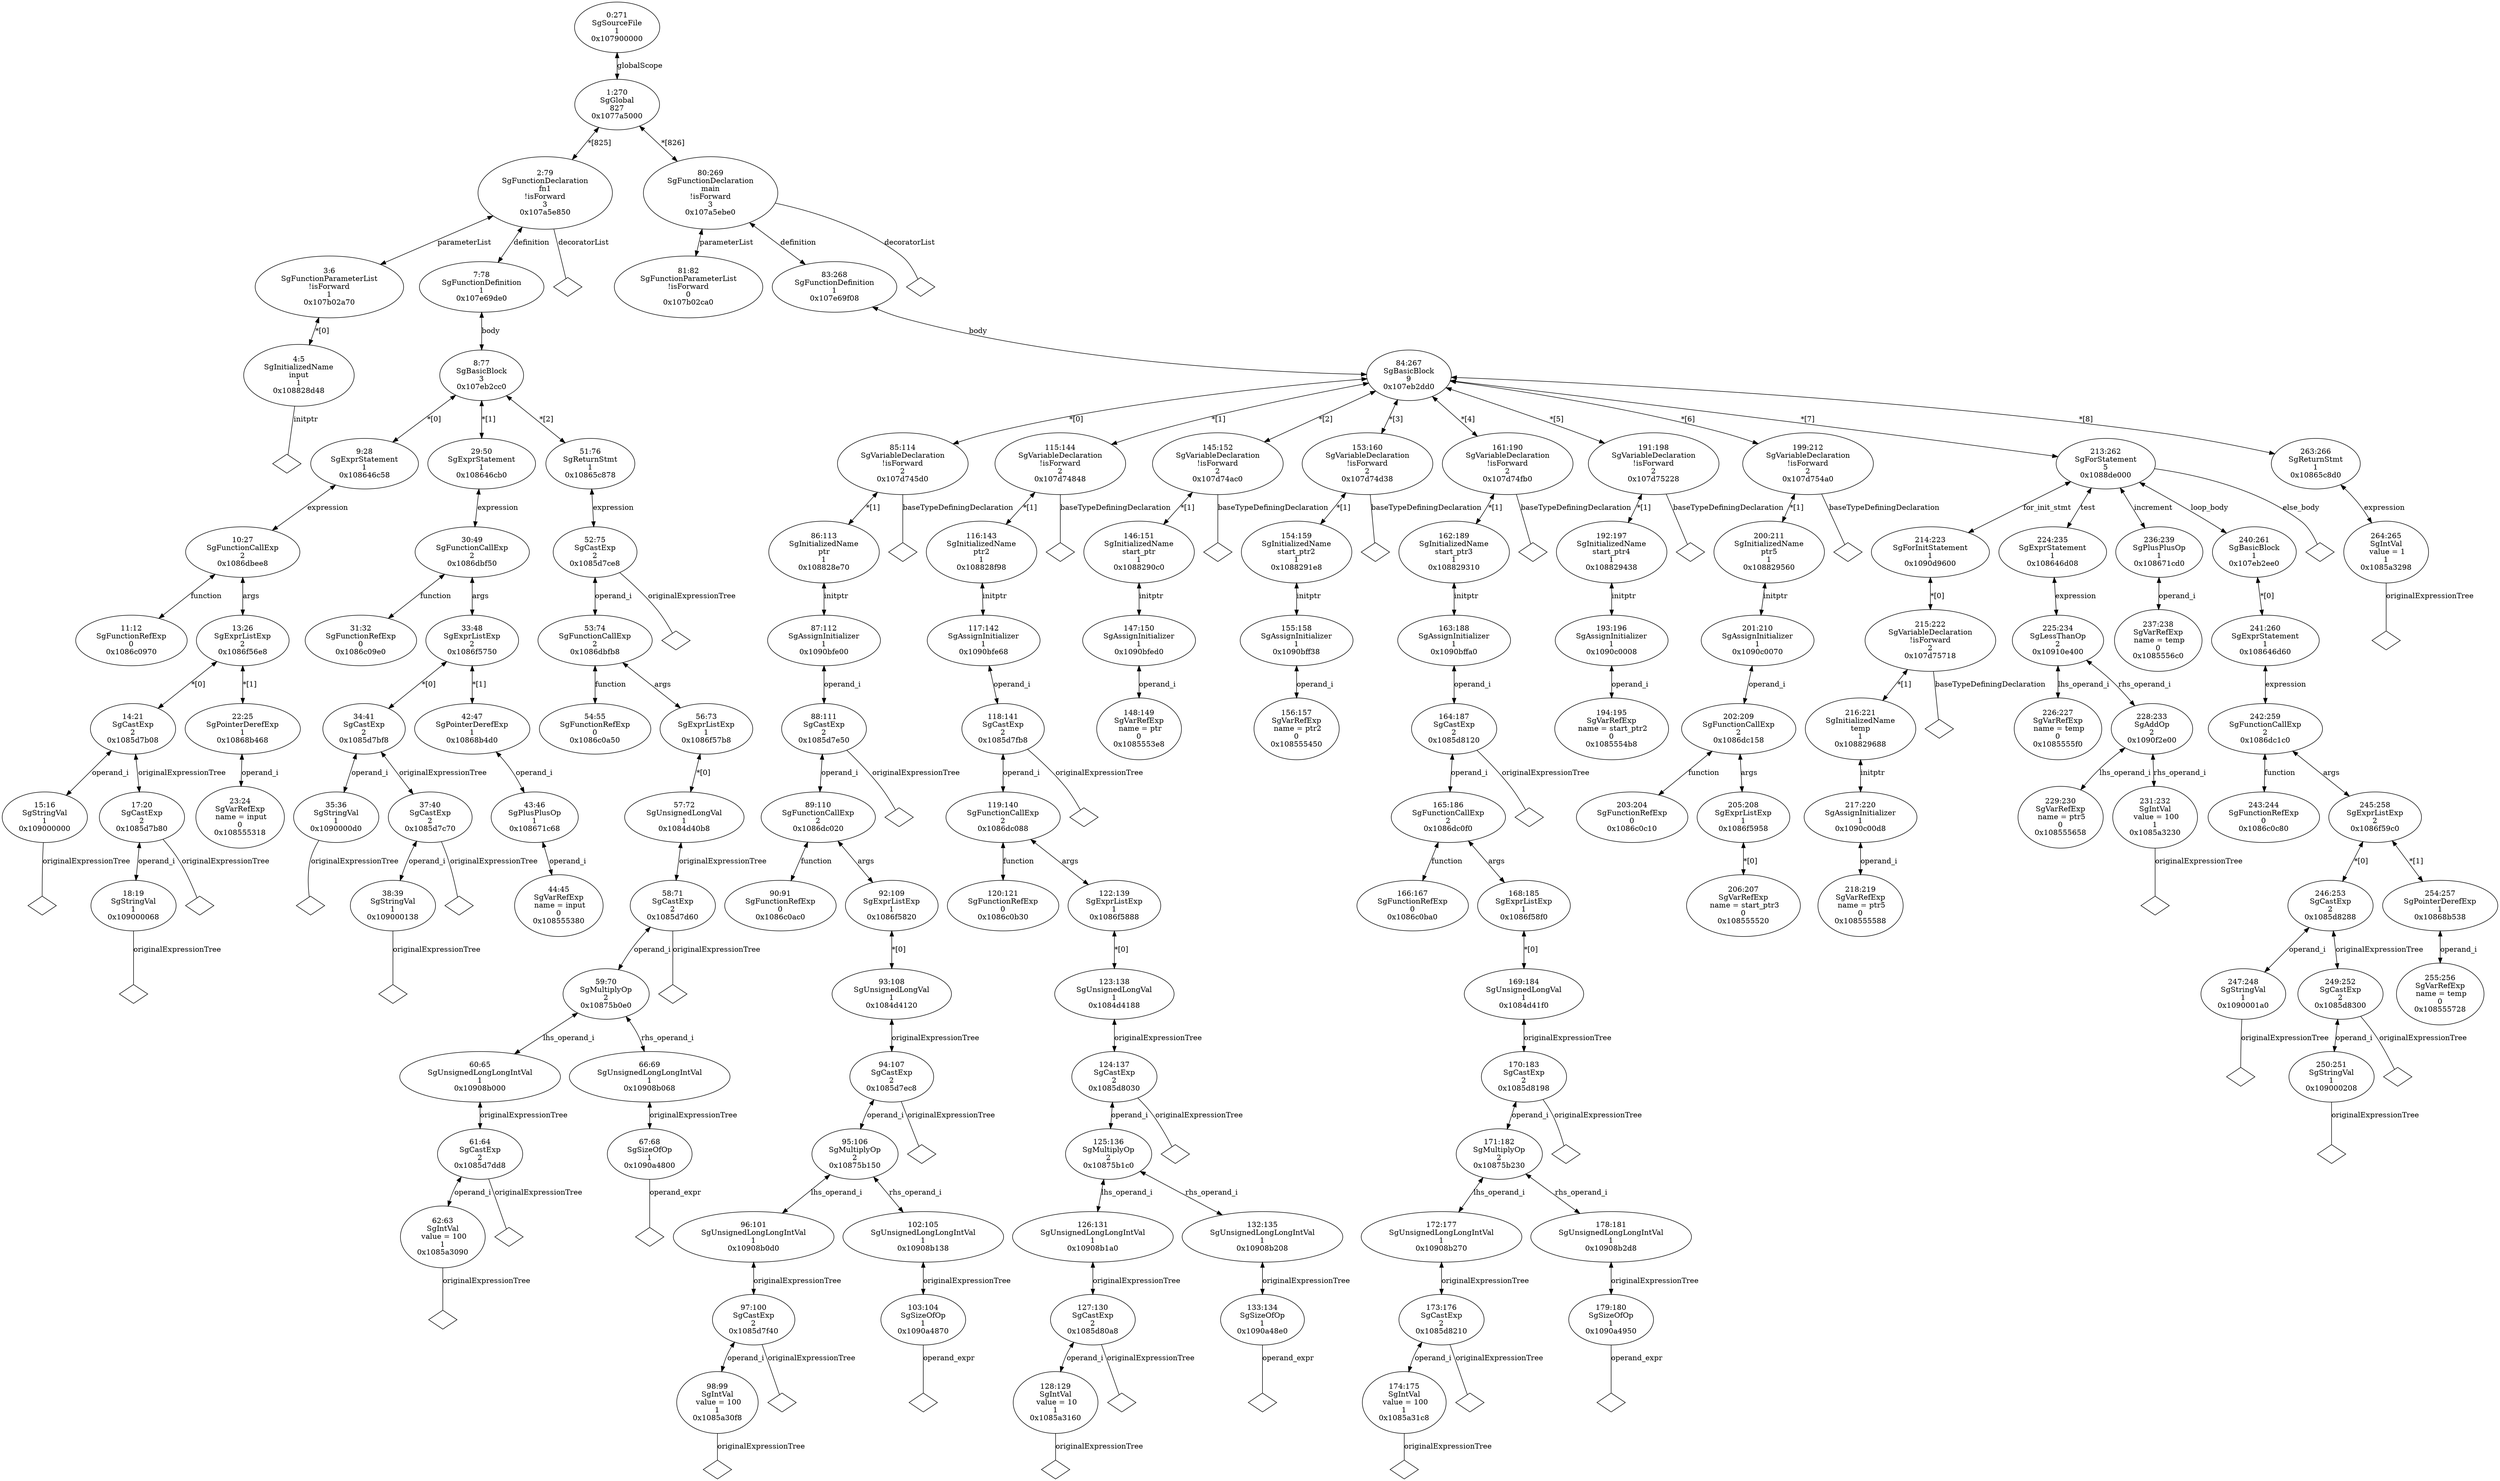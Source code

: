 digraph "G./pointer_example9_out.c.dot" {
"0x108828d48"[label="4:5\nSgInitializedName\ninput\n1\n0x108828d48\n" ];
"0x108828d48" -> "0x108828d48__initptr__null"[label="initptr" dir=none ];
"0x108828d48__initptr__null"[label="" shape=diamond ];
"0x107b02a70"[label="3:6\nSgFunctionParameterList\n!isForward\n1\n0x107b02a70\n" ];
"0x107b02a70" -> "0x108828d48"[label="*[0]" dir=both ];
"0x1086c0970"[label="11:12\nSgFunctionRefExp\n0\n0x1086c0970\n" ];
"0x109000000"[label="15:16\nSgStringVal\n1\n0x109000000\n" ];
"0x109000000" -> "0x109000000__originalExpressionTree__null"[label="originalExpressionTree" dir=none ];
"0x109000000__originalExpressionTree__null"[label="" shape=diamond ];
"0x109000068"[label="18:19\nSgStringVal\n1\n0x109000068\n" ];
"0x109000068" -> "0x109000068__originalExpressionTree__null"[label="originalExpressionTree" dir=none ];
"0x109000068__originalExpressionTree__null"[label="" shape=diamond ];
"0x1085d7b80"[label="17:20\nSgCastExp\n2\n0x1085d7b80\n" ];
"0x1085d7b80" -> "0x109000068"[label="operand_i" dir=both ];
"0x1085d7b80" -> "0x1085d7b80__originalExpressionTree__null"[label="originalExpressionTree" dir=none ];
"0x1085d7b80__originalExpressionTree__null"[label="" shape=diamond ];
"0x1085d7b08"[label="14:21\nSgCastExp\n2\n0x1085d7b08\n" ];
"0x1085d7b08" -> "0x109000000"[label="operand_i" dir=both ];
"0x1085d7b08" -> "0x1085d7b80"[label="originalExpressionTree" dir=both ];
"0x108555318"[label="23:24\nSgVarRefExp\n name = input\n0\n0x108555318\n" ];
"0x10868b468"[label="22:25\nSgPointerDerefExp\n1\n0x10868b468\n" ];
"0x10868b468" -> "0x108555318"[label="operand_i" dir=both ];
"0x1086f56e8"[label="13:26\nSgExprListExp\n2\n0x1086f56e8\n" ];
"0x1086f56e8" -> "0x1085d7b08"[label="*[0]" dir=both ];
"0x1086f56e8" -> "0x10868b468"[label="*[1]" dir=both ];
"0x1086dbee8"[label="10:27\nSgFunctionCallExp\n2\n0x1086dbee8\n" ];
"0x1086dbee8" -> "0x1086c0970"[label="function" dir=both ];
"0x1086dbee8" -> "0x1086f56e8"[label="args" dir=both ];
"0x108646c58"[label="9:28\nSgExprStatement\n1\n0x108646c58\n" ];
"0x108646c58" -> "0x1086dbee8"[label="expression" dir=both ];
"0x1086c09e0"[label="31:32\nSgFunctionRefExp\n0\n0x1086c09e0\n" ];
"0x1090000d0"[label="35:36\nSgStringVal\n1\n0x1090000d0\n" ];
"0x1090000d0" -> "0x1090000d0__originalExpressionTree__null"[label="originalExpressionTree" dir=none ];
"0x1090000d0__originalExpressionTree__null"[label="" shape=diamond ];
"0x109000138"[label="38:39\nSgStringVal\n1\n0x109000138\n" ];
"0x109000138" -> "0x109000138__originalExpressionTree__null"[label="originalExpressionTree" dir=none ];
"0x109000138__originalExpressionTree__null"[label="" shape=diamond ];
"0x1085d7c70"[label="37:40\nSgCastExp\n2\n0x1085d7c70\n" ];
"0x1085d7c70" -> "0x109000138"[label="operand_i" dir=both ];
"0x1085d7c70" -> "0x1085d7c70__originalExpressionTree__null"[label="originalExpressionTree" dir=none ];
"0x1085d7c70__originalExpressionTree__null"[label="" shape=diamond ];
"0x1085d7bf8"[label="34:41\nSgCastExp\n2\n0x1085d7bf8\n" ];
"0x1085d7bf8" -> "0x1090000d0"[label="operand_i" dir=both ];
"0x1085d7bf8" -> "0x1085d7c70"[label="originalExpressionTree" dir=both ];
"0x108555380"[label="44:45\nSgVarRefExp\n name = input\n0\n0x108555380\n" ];
"0x108671c68"[label="43:46\nSgPlusPlusOp\n1\n0x108671c68\n" ];
"0x108671c68" -> "0x108555380"[label="operand_i" dir=both ];
"0x10868b4d0"[label="42:47\nSgPointerDerefExp\n1\n0x10868b4d0\n" ];
"0x10868b4d0" -> "0x108671c68"[label="operand_i" dir=both ];
"0x1086f5750"[label="33:48\nSgExprListExp\n2\n0x1086f5750\n" ];
"0x1086f5750" -> "0x1085d7bf8"[label="*[0]" dir=both ];
"0x1086f5750" -> "0x10868b4d0"[label="*[1]" dir=both ];
"0x1086dbf50"[label="30:49\nSgFunctionCallExp\n2\n0x1086dbf50\n" ];
"0x1086dbf50" -> "0x1086c09e0"[label="function" dir=both ];
"0x1086dbf50" -> "0x1086f5750"[label="args" dir=both ];
"0x108646cb0"[label="29:50\nSgExprStatement\n1\n0x108646cb0\n" ];
"0x108646cb0" -> "0x1086dbf50"[label="expression" dir=both ];
"0x1086c0a50"[label="54:55\nSgFunctionRefExp\n0\n0x1086c0a50\n" ];
"0x1085a3090"[label="62:63\nSgIntVal\n value = 100\n1\n0x1085a3090\n" ];
"0x1085a3090" -> "0x1085a3090__originalExpressionTree__null"[label="originalExpressionTree" dir=none ];
"0x1085a3090__originalExpressionTree__null"[label="" shape=diamond ];
"0x1085d7dd8"[label="61:64\nSgCastExp\n2\n0x1085d7dd8\n" ];
"0x1085d7dd8" -> "0x1085a3090"[label="operand_i" dir=both ];
"0x1085d7dd8" -> "0x1085d7dd8__originalExpressionTree__null"[label="originalExpressionTree" dir=none ];
"0x1085d7dd8__originalExpressionTree__null"[label="" shape=diamond ];
"0x10908b000"[label="60:65\nSgUnsignedLongLongIntVal\n1\n0x10908b000\n" ];
"0x10908b000" -> "0x1085d7dd8"[label="originalExpressionTree" dir=both ];
"0x1090a4800"[label="67:68\nSgSizeOfOp\n1\n0x1090a4800\n" ];
"0x1090a4800" -> "0x1090a4800__operand_expr__null"[label="operand_expr" dir=none ];
"0x1090a4800__operand_expr__null"[label="" shape=diamond ];
"0x10908b068"[label="66:69\nSgUnsignedLongLongIntVal\n1\n0x10908b068\n" ];
"0x10908b068" -> "0x1090a4800"[label="originalExpressionTree" dir=both ];
"0x10875b0e0"[label="59:70\nSgMultiplyOp\n2\n0x10875b0e0\n" ];
"0x10875b0e0" -> "0x10908b000"[label="lhs_operand_i" dir=both ];
"0x10875b0e0" -> "0x10908b068"[label="rhs_operand_i" dir=both ];
"0x1085d7d60"[label="58:71\nSgCastExp\n2\n0x1085d7d60\n" ];
"0x1085d7d60" -> "0x10875b0e0"[label="operand_i" dir=both ];
"0x1085d7d60" -> "0x1085d7d60__originalExpressionTree__null"[label="originalExpressionTree" dir=none ];
"0x1085d7d60__originalExpressionTree__null"[label="" shape=diamond ];
"0x1084d40b8"[label="57:72\nSgUnsignedLongVal\n1\n0x1084d40b8\n" ];
"0x1084d40b8" -> "0x1085d7d60"[label="originalExpressionTree" dir=both ];
"0x1086f57b8"[label="56:73\nSgExprListExp\n1\n0x1086f57b8\n" ];
"0x1086f57b8" -> "0x1084d40b8"[label="*[0]" dir=both ];
"0x1086dbfb8"[label="53:74\nSgFunctionCallExp\n2\n0x1086dbfb8\n" ];
"0x1086dbfb8" -> "0x1086c0a50"[label="function" dir=both ];
"0x1086dbfb8" -> "0x1086f57b8"[label="args" dir=both ];
"0x1085d7ce8"[label="52:75\nSgCastExp\n2\n0x1085d7ce8\n" ];
"0x1085d7ce8" -> "0x1086dbfb8"[label="operand_i" dir=both ];
"0x1085d7ce8" -> "0x1085d7ce8__originalExpressionTree__null"[label="originalExpressionTree" dir=none ];
"0x1085d7ce8__originalExpressionTree__null"[label="" shape=diamond ];
"0x10865c878"[label="51:76\nSgReturnStmt\n1\n0x10865c878\n" ];
"0x10865c878" -> "0x1085d7ce8"[label="expression" dir=both ];
"0x107eb2cc0"[label="8:77\nSgBasicBlock\n3\n0x107eb2cc0\n" ];
"0x107eb2cc0" -> "0x108646c58"[label="*[0]" dir=both ];
"0x107eb2cc0" -> "0x108646cb0"[label="*[1]" dir=both ];
"0x107eb2cc0" -> "0x10865c878"[label="*[2]" dir=both ];
"0x107e69de0"[label="7:78\nSgFunctionDefinition\n1\n0x107e69de0\n" ];
"0x107e69de0" -> "0x107eb2cc0"[label="body" dir=both ];
"0x107a5e850"[label="2:79\nSgFunctionDeclaration\nfn1\n!isForward\n3\n0x107a5e850\n" ];
"0x107a5e850" -> "0x107b02a70"[label="parameterList" dir=both ];
"0x107a5e850" -> "0x107a5e850__decoratorList__null"[label="decoratorList" dir=none ];
"0x107a5e850__decoratorList__null"[label="" shape=diamond ];
"0x107a5e850" -> "0x107e69de0"[label="definition" dir=both ];
"0x107b02ca0"[label="81:82\nSgFunctionParameterList\n!isForward\n0\n0x107b02ca0\n" ];
"0x1086c0ac0"[label="90:91\nSgFunctionRefExp\n0\n0x1086c0ac0\n" ];
"0x1085a30f8"[label="98:99\nSgIntVal\n value = 100\n1\n0x1085a30f8\n" ];
"0x1085a30f8" -> "0x1085a30f8__originalExpressionTree__null"[label="originalExpressionTree" dir=none ];
"0x1085a30f8__originalExpressionTree__null"[label="" shape=diamond ];
"0x1085d7f40"[label="97:100\nSgCastExp\n2\n0x1085d7f40\n" ];
"0x1085d7f40" -> "0x1085a30f8"[label="operand_i" dir=both ];
"0x1085d7f40" -> "0x1085d7f40__originalExpressionTree__null"[label="originalExpressionTree" dir=none ];
"0x1085d7f40__originalExpressionTree__null"[label="" shape=diamond ];
"0x10908b0d0"[label="96:101\nSgUnsignedLongLongIntVal\n1\n0x10908b0d0\n" ];
"0x10908b0d0" -> "0x1085d7f40"[label="originalExpressionTree" dir=both ];
"0x1090a4870"[label="103:104\nSgSizeOfOp\n1\n0x1090a4870\n" ];
"0x1090a4870" -> "0x1090a4870__operand_expr__null"[label="operand_expr" dir=none ];
"0x1090a4870__operand_expr__null"[label="" shape=diamond ];
"0x10908b138"[label="102:105\nSgUnsignedLongLongIntVal\n1\n0x10908b138\n" ];
"0x10908b138" -> "0x1090a4870"[label="originalExpressionTree" dir=both ];
"0x10875b150"[label="95:106\nSgMultiplyOp\n2\n0x10875b150\n" ];
"0x10875b150" -> "0x10908b0d0"[label="lhs_operand_i" dir=both ];
"0x10875b150" -> "0x10908b138"[label="rhs_operand_i" dir=both ];
"0x1085d7ec8"[label="94:107\nSgCastExp\n2\n0x1085d7ec8\n" ];
"0x1085d7ec8" -> "0x10875b150"[label="operand_i" dir=both ];
"0x1085d7ec8" -> "0x1085d7ec8__originalExpressionTree__null"[label="originalExpressionTree" dir=none ];
"0x1085d7ec8__originalExpressionTree__null"[label="" shape=diamond ];
"0x1084d4120"[label="93:108\nSgUnsignedLongVal\n1\n0x1084d4120\n" ];
"0x1084d4120" -> "0x1085d7ec8"[label="originalExpressionTree" dir=both ];
"0x1086f5820"[label="92:109\nSgExprListExp\n1\n0x1086f5820\n" ];
"0x1086f5820" -> "0x1084d4120"[label="*[0]" dir=both ];
"0x1086dc020"[label="89:110\nSgFunctionCallExp\n2\n0x1086dc020\n" ];
"0x1086dc020" -> "0x1086c0ac0"[label="function" dir=both ];
"0x1086dc020" -> "0x1086f5820"[label="args" dir=both ];
"0x1085d7e50"[label="88:111\nSgCastExp\n2\n0x1085d7e50\n" ];
"0x1085d7e50" -> "0x1086dc020"[label="operand_i" dir=both ];
"0x1085d7e50" -> "0x1085d7e50__originalExpressionTree__null"[label="originalExpressionTree" dir=none ];
"0x1085d7e50__originalExpressionTree__null"[label="" shape=diamond ];
"0x1090bfe00"[label="87:112\nSgAssignInitializer\n1\n0x1090bfe00\n" ];
"0x1090bfe00" -> "0x1085d7e50"[label="operand_i" dir=both ];
"0x108828e70"[label="86:113\nSgInitializedName\nptr\n1\n0x108828e70\n" ];
"0x108828e70" -> "0x1090bfe00"[label="initptr" dir=both ];
"0x107d745d0"[label="85:114\nSgVariableDeclaration\n!isForward\n2\n0x107d745d0\n" ];
"0x107d745d0" -> "0x107d745d0__baseTypeDefiningDeclaration__null"[label="baseTypeDefiningDeclaration" dir=none ];
"0x107d745d0__baseTypeDefiningDeclaration__null"[label="" shape=diamond ];
"0x107d745d0" -> "0x108828e70"[label="*[1]" dir=both ];
"0x1086c0b30"[label="120:121\nSgFunctionRefExp\n0\n0x1086c0b30\n" ];
"0x1085a3160"[label="128:129\nSgIntVal\n value = 10\n1\n0x1085a3160\n" ];
"0x1085a3160" -> "0x1085a3160__originalExpressionTree__null"[label="originalExpressionTree" dir=none ];
"0x1085a3160__originalExpressionTree__null"[label="" shape=diamond ];
"0x1085d80a8"[label="127:130\nSgCastExp\n2\n0x1085d80a8\n" ];
"0x1085d80a8" -> "0x1085a3160"[label="operand_i" dir=both ];
"0x1085d80a8" -> "0x1085d80a8__originalExpressionTree__null"[label="originalExpressionTree" dir=none ];
"0x1085d80a8__originalExpressionTree__null"[label="" shape=diamond ];
"0x10908b1a0"[label="126:131\nSgUnsignedLongLongIntVal\n1\n0x10908b1a0\n" ];
"0x10908b1a0" -> "0x1085d80a8"[label="originalExpressionTree" dir=both ];
"0x1090a48e0"[label="133:134\nSgSizeOfOp\n1\n0x1090a48e0\n" ];
"0x1090a48e0" -> "0x1090a48e0__operand_expr__null"[label="operand_expr" dir=none ];
"0x1090a48e0__operand_expr__null"[label="" shape=diamond ];
"0x10908b208"[label="132:135\nSgUnsignedLongLongIntVal\n1\n0x10908b208\n" ];
"0x10908b208" -> "0x1090a48e0"[label="originalExpressionTree" dir=both ];
"0x10875b1c0"[label="125:136\nSgMultiplyOp\n2\n0x10875b1c0\n" ];
"0x10875b1c0" -> "0x10908b1a0"[label="lhs_operand_i" dir=both ];
"0x10875b1c0" -> "0x10908b208"[label="rhs_operand_i" dir=both ];
"0x1085d8030"[label="124:137\nSgCastExp\n2\n0x1085d8030\n" ];
"0x1085d8030" -> "0x10875b1c0"[label="operand_i" dir=both ];
"0x1085d8030" -> "0x1085d8030__originalExpressionTree__null"[label="originalExpressionTree" dir=none ];
"0x1085d8030__originalExpressionTree__null"[label="" shape=diamond ];
"0x1084d4188"[label="123:138\nSgUnsignedLongVal\n1\n0x1084d4188\n" ];
"0x1084d4188" -> "0x1085d8030"[label="originalExpressionTree" dir=both ];
"0x1086f5888"[label="122:139\nSgExprListExp\n1\n0x1086f5888\n" ];
"0x1086f5888" -> "0x1084d4188"[label="*[0]" dir=both ];
"0x1086dc088"[label="119:140\nSgFunctionCallExp\n2\n0x1086dc088\n" ];
"0x1086dc088" -> "0x1086c0b30"[label="function" dir=both ];
"0x1086dc088" -> "0x1086f5888"[label="args" dir=both ];
"0x1085d7fb8"[label="118:141\nSgCastExp\n2\n0x1085d7fb8\n" ];
"0x1085d7fb8" -> "0x1086dc088"[label="operand_i" dir=both ];
"0x1085d7fb8" -> "0x1085d7fb8__originalExpressionTree__null"[label="originalExpressionTree" dir=none ];
"0x1085d7fb8__originalExpressionTree__null"[label="" shape=diamond ];
"0x1090bfe68"[label="117:142\nSgAssignInitializer\n1\n0x1090bfe68\n" ];
"0x1090bfe68" -> "0x1085d7fb8"[label="operand_i" dir=both ];
"0x108828f98"[label="116:143\nSgInitializedName\nptr2\n1\n0x108828f98\n" ];
"0x108828f98" -> "0x1090bfe68"[label="initptr" dir=both ];
"0x107d74848"[label="115:144\nSgVariableDeclaration\n!isForward\n2\n0x107d74848\n" ];
"0x107d74848" -> "0x107d74848__baseTypeDefiningDeclaration__null"[label="baseTypeDefiningDeclaration" dir=none ];
"0x107d74848__baseTypeDefiningDeclaration__null"[label="" shape=diamond ];
"0x107d74848" -> "0x108828f98"[label="*[1]" dir=both ];
"0x1085553e8"[label="148:149\nSgVarRefExp\n name = ptr\n0\n0x1085553e8\n" ];
"0x1090bfed0"[label="147:150\nSgAssignInitializer\n1\n0x1090bfed0\n" ];
"0x1090bfed0" -> "0x1085553e8"[label="operand_i" dir=both ];
"0x1088290c0"[label="146:151\nSgInitializedName\nstart_ptr\n1\n0x1088290c0\n" ];
"0x1088290c0" -> "0x1090bfed0"[label="initptr" dir=both ];
"0x107d74ac0"[label="145:152\nSgVariableDeclaration\n!isForward\n2\n0x107d74ac0\n" ];
"0x107d74ac0" -> "0x107d74ac0__baseTypeDefiningDeclaration__null"[label="baseTypeDefiningDeclaration" dir=none ];
"0x107d74ac0__baseTypeDefiningDeclaration__null"[label="" shape=diamond ];
"0x107d74ac0" -> "0x1088290c0"[label="*[1]" dir=both ];
"0x108555450"[label="156:157\nSgVarRefExp\n name = ptr2\n0\n0x108555450\n" ];
"0x1090bff38"[label="155:158\nSgAssignInitializer\n1\n0x1090bff38\n" ];
"0x1090bff38" -> "0x108555450"[label="operand_i" dir=both ];
"0x1088291e8"[label="154:159\nSgInitializedName\nstart_ptr2\n1\n0x1088291e8\n" ];
"0x1088291e8" -> "0x1090bff38"[label="initptr" dir=both ];
"0x107d74d38"[label="153:160\nSgVariableDeclaration\n!isForward\n2\n0x107d74d38\n" ];
"0x107d74d38" -> "0x107d74d38__baseTypeDefiningDeclaration__null"[label="baseTypeDefiningDeclaration" dir=none ];
"0x107d74d38__baseTypeDefiningDeclaration__null"[label="" shape=diamond ];
"0x107d74d38" -> "0x1088291e8"[label="*[1]" dir=both ];
"0x1086c0ba0"[label="166:167\nSgFunctionRefExp\n0\n0x1086c0ba0\n" ];
"0x1085a31c8"[label="174:175\nSgIntVal\n value = 100\n1\n0x1085a31c8\n" ];
"0x1085a31c8" -> "0x1085a31c8__originalExpressionTree__null"[label="originalExpressionTree" dir=none ];
"0x1085a31c8__originalExpressionTree__null"[label="" shape=diamond ];
"0x1085d8210"[label="173:176\nSgCastExp\n2\n0x1085d8210\n" ];
"0x1085d8210" -> "0x1085a31c8"[label="operand_i" dir=both ];
"0x1085d8210" -> "0x1085d8210__originalExpressionTree__null"[label="originalExpressionTree" dir=none ];
"0x1085d8210__originalExpressionTree__null"[label="" shape=diamond ];
"0x10908b270"[label="172:177\nSgUnsignedLongLongIntVal\n1\n0x10908b270\n" ];
"0x10908b270" -> "0x1085d8210"[label="originalExpressionTree" dir=both ];
"0x1090a4950"[label="179:180\nSgSizeOfOp\n1\n0x1090a4950\n" ];
"0x1090a4950" -> "0x1090a4950__operand_expr__null"[label="operand_expr" dir=none ];
"0x1090a4950__operand_expr__null"[label="" shape=diamond ];
"0x10908b2d8"[label="178:181\nSgUnsignedLongLongIntVal\n1\n0x10908b2d8\n" ];
"0x10908b2d8" -> "0x1090a4950"[label="originalExpressionTree" dir=both ];
"0x10875b230"[label="171:182\nSgMultiplyOp\n2\n0x10875b230\n" ];
"0x10875b230" -> "0x10908b270"[label="lhs_operand_i" dir=both ];
"0x10875b230" -> "0x10908b2d8"[label="rhs_operand_i" dir=both ];
"0x1085d8198"[label="170:183\nSgCastExp\n2\n0x1085d8198\n" ];
"0x1085d8198" -> "0x10875b230"[label="operand_i" dir=both ];
"0x1085d8198" -> "0x1085d8198__originalExpressionTree__null"[label="originalExpressionTree" dir=none ];
"0x1085d8198__originalExpressionTree__null"[label="" shape=diamond ];
"0x1084d41f0"[label="169:184\nSgUnsignedLongVal\n1\n0x1084d41f0\n" ];
"0x1084d41f0" -> "0x1085d8198"[label="originalExpressionTree" dir=both ];
"0x1086f58f0"[label="168:185\nSgExprListExp\n1\n0x1086f58f0\n" ];
"0x1086f58f0" -> "0x1084d41f0"[label="*[0]" dir=both ];
"0x1086dc0f0"[label="165:186\nSgFunctionCallExp\n2\n0x1086dc0f0\n" ];
"0x1086dc0f0" -> "0x1086c0ba0"[label="function" dir=both ];
"0x1086dc0f0" -> "0x1086f58f0"[label="args" dir=both ];
"0x1085d8120"[label="164:187\nSgCastExp\n2\n0x1085d8120\n" ];
"0x1085d8120" -> "0x1086dc0f0"[label="operand_i" dir=both ];
"0x1085d8120" -> "0x1085d8120__originalExpressionTree__null"[label="originalExpressionTree" dir=none ];
"0x1085d8120__originalExpressionTree__null"[label="" shape=diamond ];
"0x1090bffa0"[label="163:188\nSgAssignInitializer\n1\n0x1090bffa0\n" ];
"0x1090bffa0" -> "0x1085d8120"[label="operand_i" dir=both ];
"0x108829310"[label="162:189\nSgInitializedName\nstart_ptr3\n1\n0x108829310\n" ];
"0x108829310" -> "0x1090bffa0"[label="initptr" dir=both ];
"0x107d74fb0"[label="161:190\nSgVariableDeclaration\n!isForward\n2\n0x107d74fb0\n" ];
"0x107d74fb0" -> "0x107d74fb0__baseTypeDefiningDeclaration__null"[label="baseTypeDefiningDeclaration" dir=none ];
"0x107d74fb0__baseTypeDefiningDeclaration__null"[label="" shape=diamond ];
"0x107d74fb0" -> "0x108829310"[label="*[1]" dir=both ];
"0x1085554b8"[label="194:195\nSgVarRefExp\n name = start_ptr2\n0\n0x1085554b8\n" ];
"0x1090c0008"[label="193:196\nSgAssignInitializer\n1\n0x1090c0008\n" ];
"0x1090c0008" -> "0x1085554b8"[label="operand_i" dir=both ];
"0x108829438"[label="192:197\nSgInitializedName\nstart_ptr4\n1\n0x108829438\n" ];
"0x108829438" -> "0x1090c0008"[label="initptr" dir=both ];
"0x107d75228"[label="191:198\nSgVariableDeclaration\n!isForward\n2\n0x107d75228\n" ];
"0x107d75228" -> "0x107d75228__baseTypeDefiningDeclaration__null"[label="baseTypeDefiningDeclaration" dir=none ];
"0x107d75228__baseTypeDefiningDeclaration__null"[label="" shape=diamond ];
"0x107d75228" -> "0x108829438"[label="*[1]" dir=both ];
"0x1086c0c10"[label="203:204\nSgFunctionRefExp\n0\n0x1086c0c10\n" ];
"0x108555520"[label="206:207\nSgVarRefExp\n name = start_ptr3\n0\n0x108555520\n" ];
"0x1086f5958"[label="205:208\nSgExprListExp\n1\n0x1086f5958\n" ];
"0x1086f5958" -> "0x108555520"[label="*[0]" dir=both ];
"0x1086dc158"[label="202:209\nSgFunctionCallExp\n2\n0x1086dc158\n" ];
"0x1086dc158" -> "0x1086c0c10"[label="function" dir=both ];
"0x1086dc158" -> "0x1086f5958"[label="args" dir=both ];
"0x1090c0070"[label="201:210\nSgAssignInitializer\n1\n0x1090c0070\n" ];
"0x1090c0070" -> "0x1086dc158"[label="operand_i" dir=both ];
"0x108829560"[label="200:211\nSgInitializedName\nptr5\n1\n0x108829560\n" ];
"0x108829560" -> "0x1090c0070"[label="initptr" dir=both ];
"0x107d754a0"[label="199:212\nSgVariableDeclaration\n!isForward\n2\n0x107d754a0\n" ];
"0x107d754a0" -> "0x107d754a0__baseTypeDefiningDeclaration__null"[label="baseTypeDefiningDeclaration" dir=none ];
"0x107d754a0__baseTypeDefiningDeclaration__null"[label="" shape=diamond ];
"0x107d754a0" -> "0x108829560"[label="*[1]" dir=both ];
"0x108555588"[label="218:219\nSgVarRefExp\n name = ptr5\n0\n0x108555588\n" ];
"0x1090c00d8"[label="217:220\nSgAssignInitializer\n1\n0x1090c00d8\n" ];
"0x1090c00d8" -> "0x108555588"[label="operand_i" dir=both ];
"0x108829688"[label="216:221\nSgInitializedName\ntemp\n1\n0x108829688\n" ];
"0x108829688" -> "0x1090c00d8"[label="initptr" dir=both ];
"0x107d75718"[label="215:222\nSgVariableDeclaration\n!isForward\n2\n0x107d75718\n" ];
"0x107d75718" -> "0x107d75718__baseTypeDefiningDeclaration__null"[label="baseTypeDefiningDeclaration" dir=none ];
"0x107d75718__baseTypeDefiningDeclaration__null"[label="" shape=diamond ];
"0x107d75718" -> "0x108829688"[label="*[1]" dir=both ];
"0x1090d9600"[label="214:223\nSgForInitStatement\n1\n0x1090d9600\n" ];
"0x1090d9600" -> "0x107d75718"[label="*[0]" dir=both ];
"0x1085555f0"[label="226:227\nSgVarRefExp\n name = temp\n0\n0x1085555f0\n" ];
"0x108555658"[label="229:230\nSgVarRefExp\n name = ptr5\n0\n0x108555658\n" ];
"0x1085a3230"[label="231:232\nSgIntVal\n value = 100\n1\n0x1085a3230\n" ];
"0x1085a3230" -> "0x1085a3230__originalExpressionTree__null"[label="originalExpressionTree" dir=none ];
"0x1085a3230__originalExpressionTree__null"[label="" shape=diamond ];
"0x1090f2e00"[label="228:233\nSgAddOp\n2\n0x1090f2e00\n" ];
"0x1090f2e00" -> "0x108555658"[label="lhs_operand_i" dir=both ];
"0x1090f2e00" -> "0x1085a3230"[label="rhs_operand_i" dir=both ];
"0x10910e400"[label="225:234\nSgLessThanOp\n2\n0x10910e400\n" ];
"0x10910e400" -> "0x1085555f0"[label="lhs_operand_i" dir=both ];
"0x10910e400" -> "0x1090f2e00"[label="rhs_operand_i" dir=both ];
"0x108646d08"[label="224:235\nSgExprStatement\n1\n0x108646d08\n" ];
"0x108646d08" -> "0x10910e400"[label="expression" dir=both ];
"0x1085556c0"[label="237:238\nSgVarRefExp\n name = temp\n0\n0x1085556c0\n" ];
"0x108671cd0"[label="236:239\nSgPlusPlusOp\n1\n0x108671cd0\n" ];
"0x108671cd0" -> "0x1085556c0"[label="operand_i" dir=both ];
"0x1086c0c80"[label="243:244\nSgFunctionRefExp\n0\n0x1086c0c80\n" ];
"0x1090001a0"[label="247:248\nSgStringVal\n1\n0x1090001a0\n" ];
"0x1090001a0" -> "0x1090001a0__originalExpressionTree__null"[label="originalExpressionTree" dir=none ];
"0x1090001a0__originalExpressionTree__null"[label="" shape=diamond ];
"0x109000208"[label="250:251\nSgStringVal\n1\n0x109000208\n" ];
"0x109000208" -> "0x109000208__originalExpressionTree__null"[label="originalExpressionTree" dir=none ];
"0x109000208__originalExpressionTree__null"[label="" shape=diamond ];
"0x1085d8300"[label="249:252\nSgCastExp\n2\n0x1085d8300\n" ];
"0x1085d8300" -> "0x109000208"[label="operand_i" dir=both ];
"0x1085d8300" -> "0x1085d8300__originalExpressionTree__null"[label="originalExpressionTree" dir=none ];
"0x1085d8300__originalExpressionTree__null"[label="" shape=diamond ];
"0x1085d8288"[label="246:253\nSgCastExp\n2\n0x1085d8288\n" ];
"0x1085d8288" -> "0x1090001a0"[label="operand_i" dir=both ];
"0x1085d8288" -> "0x1085d8300"[label="originalExpressionTree" dir=both ];
"0x108555728"[label="255:256\nSgVarRefExp\n name = temp\n0\n0x108555728\n" ];
"0x10868b538"[label="254:257\nSgPointerDerefExp\n1\n0x10868b538\n" ];
"0x10868b538" -> "0x108555728"[label="operand_i" dir=both ];
"0x1086f59c0"[label="245:258\nSgExprListExp\n2\n0x1086f59c0\n" ];
"0x1086f59c0" -> "0x1085d8288"[label="*[0]" dir=both ];
"0x1086f59c0" -> "0x10868b538"[label="*[1]" dir=both ];
"0x1086dc1c0"[label="242:259\nSgFunctionCallExp\n2\n0x1086dc1c0\n" ];
"0x1086dc1c0" -> "0x1086c0c80"[label="function" dir=both ];
"0x1086dc1c0" -> "0x1086f59c0"[label="args" dir=both ];
"0x108646d60"[label="241:260\nSgExprStatement\n1\n0x108646d60\n" ];
"0x108646d60" -> "0x1086dc1c0"[label="expression" dir=both ];
"0x107eb2ee0"[label="240:261\nSgBasicBlock\n1\n0x107eb2ee0\n" ];
"0x107eb2ee0" -> "0x108646d60"[label="*[0]" dir=both ];
"0x1088de000"[label="213:262\nSgForStatement\n5\n0x1088de000\n" ];
"0x1088de000" -> "0x1090d9600"[label="for_init_stmt" dir=both ];
"0x1088de000" -> "0x108646d08"[label="test" dir=both ];
"0x1088de000" -> "0x108671cd0"[label="increment" dir=both ];
"0x1088de000" -> "0x107eb2ee0"[label="loop_body" dir=both ];
"0x1088de000" -> "0x1088de000__else_body__null"[label="else_body" dir=none ];
"0x1088de000__else_body__null"[label="" shape=diamond ];
"0x1085a3298"[label="264:265\nSgIntVal\n value = 1\n1\n0x1085a3298\n" ];
"0x1085a3298" -> "0x1085a3298__originalExpressionTree__null"[label="originalExpressionTree" dir=none ];
"0x1085a3298__originalExpressionTree__null"[label="" shape=diamond ];
"0x10865c8d0"[label="263:266\nSgReturnStmt\n1\n0x10865c8d0\n" ];
"0x10865c8d0" -> "0x1085a3298"[label="expression" dir=both ];
"0x107eb2dd0"[label="84:267\nSgBasicBlock\n9\n0x107eb2dd0\n" ];
"0x107eb2dd0" -> "0x107d745d0"[label="*[0]" dir=both ];
"0x107eb2dd0" -> "0x107d74848"[label="*[1]" dir=both ];
"0x107eb2dd0" -> "0x107d74ac0"[label="*[2]" dir=both ];
"0x107eb2dd0" -> "0x107d74d38"[label="*[3]" dir=both ];
"0x107eb2dd0" -> "0x107d74fb0"[label="*[4]" dir=both ];
"0x107eb2dd0" -> "0x107d75228"[label="*[5]" dir=both ];
"0x107eb2dd0" -> "0x107d754a0"[label="*[6]" dir=both ];
"0x107eb2dd0" -> "0x1088de000"[label="*[7]" dir=both ];
"0x107eb2dd0" -> "0x10865c8d0"[label="*[8]" dir=both ];
"0x107e69f08"[label="83:268\nSgFunctionDefinition\n1\n0x107e69f08\n" ];
"0x107e69f08" -> "0x107eb2dd0"[label="body" dir=both ];
"0x107a5ebe0"[label="80:269\nSgFunctionDeclaration\nmain\n!isForward\n3\n0x107a5ebe0\n" ];
"0x107a5ebe0" -> "0x107b02ca0"[label="parameterList" dir=both ];
"0x107a5ebe0" -> "0x107a5ebe0__decoratorList__null"[label="decoratorList" dir=none ];
"0x107a5ebe0__decoratorList__null"[label="" shape=diamond ];
"0x107a5ebe0" -> "0x107e69f08"[label="definition" dir=both ];
"0x1077a5000"[label="1:270\nSgGlobal\n827\n0x1077a5000\n" ];
"0x1077a5000" -> "0x107a5e850"[label="*[825]" dir=both ];
"0x1077a5000" -> "0x107a5ebe0"[label="*[826]" dir=both ];
"0x107900000"[label="0:271\nSgSourceFile\n1\n0x107900000\n" ];
"0x107900000" -> "0x1077a5000"[label="globalScope" dir=both ];
}
